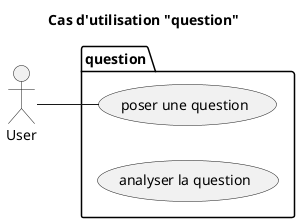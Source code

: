 @startuml 03_UC_question
title Cas d'utilisation "question"

left to right direction

package question{
    (poser une question) as ASK
    (analyser la question) as analyse
}
actor User

User -- ASK

@enduml